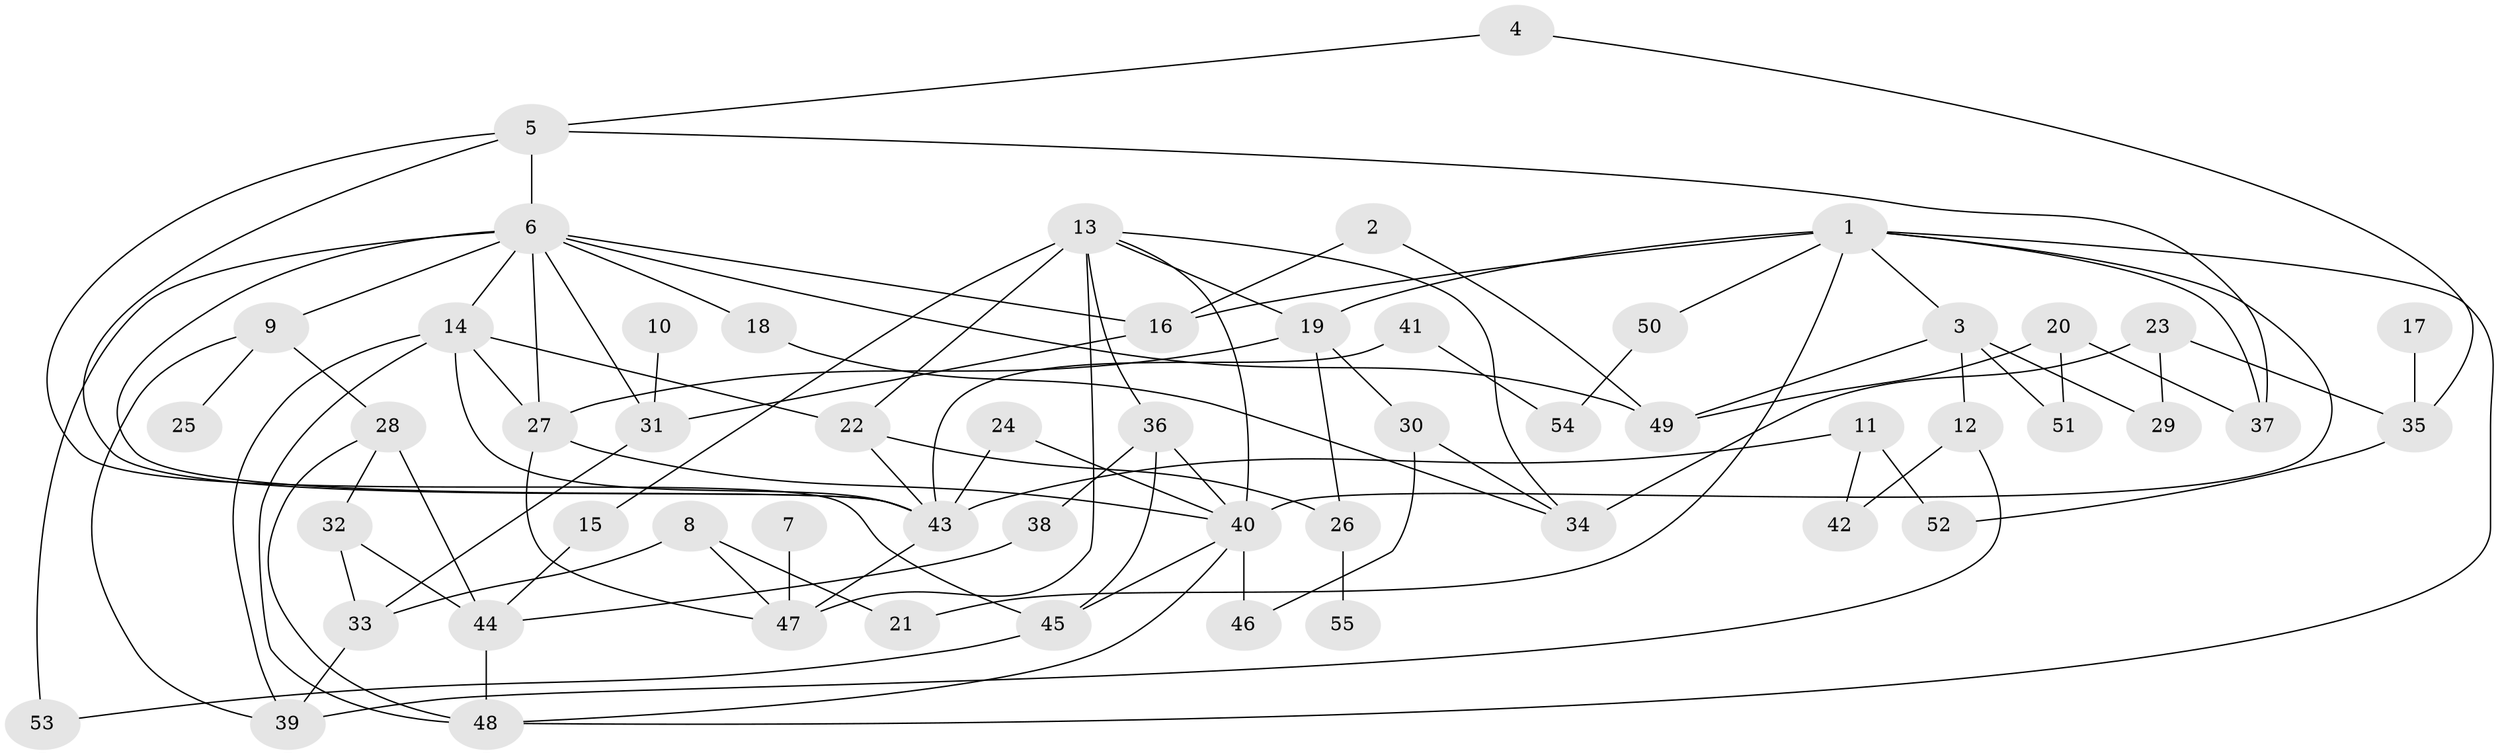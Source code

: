 // original degree distribution, {8: 0.02727272727272727, 4: 0.11818181818181818, 5: 0.07272727272727272, 3: 0.23636363636363636, 10: 0.00909090909090909, 2: 0.37272727272727274, 6: 0.01818181818181818, 1: 0.14545454545454545}
// Generated by graph-tools (version 1.1) at 2025/00/03/09/25 03:00:59]
// undirected, 55 vertices, 97 edges
graph export_dot {
graph [start="1"]
  node [color=gray90,style=filled];
  1;
  2;
  3;
  4;
  5;
  6;
  7;
  8;
  9;
  10;
  11;
  12;
  13;
  14;
  15;
  16;
  17;
  18;
  19;
  20;
  21;
  22;
  23;
  24;
  25;
  26;
  27;
  28;
  29;
  30;
  31;
  32;
  33;
  34;
  35;
  36;
  37;
  38;
  39;
  40;
  41;
  42;
  43;
  44;
  45;
  46;
  47;
  48;
  49;
  50;
  51;
  52;
  53;
  54;
  55;
  1 -- 3 [weight=1.0];
  1 -- 16 [weight=1.0];
  1 -- 19 [weight=1.0];
  1 -- 21 [weight=1.0];
  1 -- 37 [weight=1.0];
  1 -- 40 [weight=1.0];
  1 -- 48 [weight=1.0];
  1 -- 50 [weight=1.0];
  2 -- 16 [weight=1.0];
  2 -- 49 [weight=1.0];
  3 -- 12 [weight=1.0];
  3 -- 29 [weight=1.0];
  3 -- 49 [weight=1.0];
  3 -- 51 [weight=1.0];
  4 -- 5 [weight=1.0];
  4 -- 35 [weight=1.0];
  5 -- 6 [weight=1.0];
  5 -- 37 [weight=1.0];
  5 -- 43 [weight=1.0];
  5 -- 45 [weight=1.0];
  6 -- 9 [weight=1.0];
  6 -- 14 [weight=1.0];
  6 -- 16 [weight=1.0];
  6 -- 18 [weight=1.0];
  6 -- 27 [weight=1.0];
  6 -- 31 [weight=1.0];
  6 -- 43 [weight=1.0];
  6 -- 49 [weight=1.0];
  6 -- 53 [weight=1.0];
  7 -- 47 [weight=1.0];
  8 -- 21 [weight=1.0];
  8 -- 33 [weight=1.0];
  8 -- 47 [weight=1.0];
  9 -- 25 [weight=1.0];
  9 -- 28 [weight=1.0];
  9 -- 39 [weight=1.0];
  10 -- 31 [weight=1.0];
  11 -- 42 [weight=1.0];
  11 -- 43 [weight=1.0];
  11 -- 52 [weight=1.0];
  12 -- 39 [weight=1.0];
  12 -- 42 [weight=1.0];
  13 -- 15 [weight=1.0];
  13 -- 19 [weight=1.0];
  13 -- 22 [weight=1.0];
  13 -- 34 [weight=1.0];
  13 -- 36 [weight=2.0];
  13 -- 40 [weight=1.0];
  13 -- 47 [weight=1.0];
  14 -- 22 [weight=1.0];
  14 -- 27 [weight=1.0];
  14 -- 39 [weight=1.0];
  14 -- 43 [weight=2.0];
  14 -- 48 [weight=1.0];
  15 -- 44 [weight=1.0];
  16 -- 31 [weight=1.0];
  17 -- 35 [weight=1.0];
  18 -- 34 [weight=1.0];
  19 -- 26 [weight=1.0];
  19 -- 27 [weight=1.0];
  19 -- 30 [weight=1.0];
  20 -- 37 [weight=1.0];
  20 -- 49 [weight=1.0];
  20 -- 51 [weight=1.0];
  22 -- 26 [weight=1.0];
  22 -- 43 [weight=1.0];
  23 -- 29 [weight=1.0];
  23 -- 34 [weight=3.0];
  23 -- 35 [weight=2.0];
  24 -- 40 [weight=1.0];
  24 -- 43 [weight=1.0];
  26 -- 55 [weight=1.0];
  27 -- 40 [weight=1.0];
  27 -- 47 [weight=1.0];
  28 -- 32 [weight=1.0];
  28 -- 44 [weight=1.0];
  28 -- 48 [weight=1.0];
  30 -- 34 [weight=1.0];
  30 -- 46 [weight=1.0];
  31 -- 33 [weight=1.0];
  32 -- 33 [weight=1.0];
  32 -- 44 [weight=1.0];
  33 -- 39 [weight=1.0];
  35 -- 52 [weight=1.0];
  36 -- 38 [weight=1.0];
  36 -- 40 [weight=1.0];
  36 -- 45 [weight=1.0];
  38 -- 44 [weight=1.0];
  40 -- 45 [weight=1.0];
  40 -- 46 [weight=1.0];
  40 -- 48 [weight=1.0];
  41 -- 43 [weight=1.0];
  41 -- 54 [weight=1.0];
  43 -- 47 [weight=1.0];
  44 -- 48 [weight=1.0];
  45 -- 53 [weight=1.0];
  50 -- 54 [weight=1.0];
}
